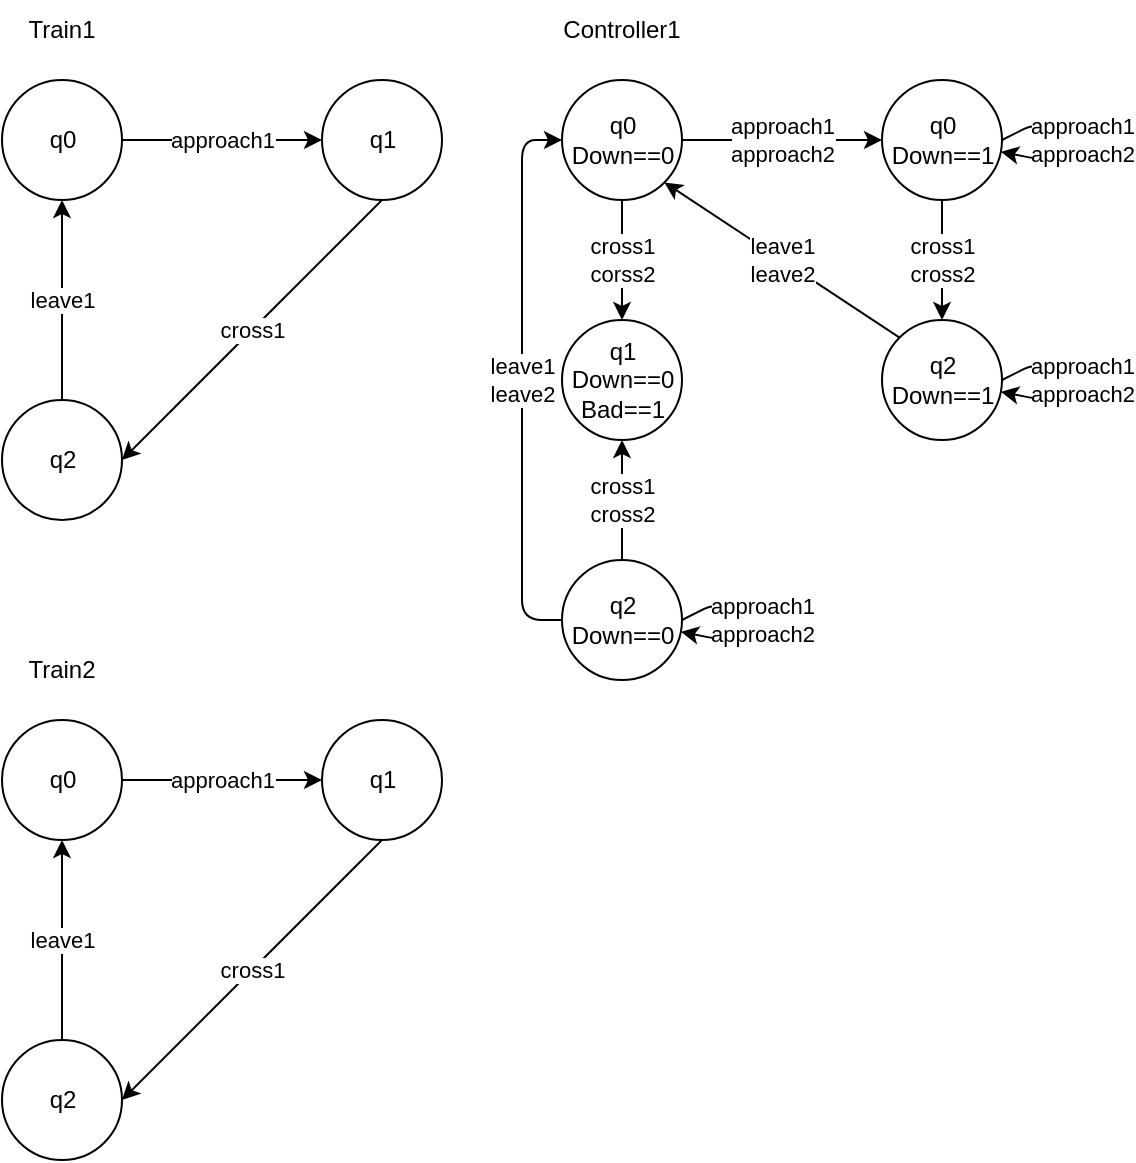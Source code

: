 <mxfile>
    <diagram id="Nii93QJuHP6GY2YIdgYS" name="Page-1">
        <mxGraphModel dx="578" dy="387" grid="1" gridSize="10" guides="1" tooltips="1" connect="1" arrows="1" fold="1" page="1" pageScale="1" pageWidth="850" pageHeight="1100" math="0" shadow="0">
            <root>
                <mxCell id="0"/>
                <mxCell id="1" parent="0"/>
                <mxCell id="6" value="approach1" style="edgeStyle=none;html=1;exitX=1;exitY=0.5;exitDx=0;exitDy=0;entryX=0;entryY=0.5;entryDx=0;entryDy=0;" parent="1" source="3" target="4" edge="1">
                    <mxGeometry relative="1" as="geometry"/>
                </mxCell>
                <mxCell id="3" value="q0" style="shape=ellipse;html=1;dashed=0;whitespace=wrap;aspect=fixed;perimeter=ellipsePerimeter;" parent="1" vertex="1">
                    <mxGeometry x="80" y="120" width="60" height="60" as="geometry"/>
                </mxCell>
                <mxCell id="7" value="cross1" style="edgeStyle=none;html=1;exitX=0.5;exitY=1;exitDx=0;exitDy=0;entryX=1;entryY=0.5;entryDx=0;entryDy=0;" parent="1" source="4" target="5" edge="1">
                    <mxGeometry relative="1" as="geometry"/>
                </mxCell>
                <mxCell id="4" value="q1" style="shape=ellipse;html=1;dashed=0;whitespace=wrap;aspect=fixed;perimeter=ellipsePerimeter;" parent="1" vertex="1">
                    <mxGeometry x="240" y="120" width="60" height="60" as="geometry"/>
                </mxCell>
                <mxCell id="8" value="leave1" style="edgeStyle=none;html=1;exitX=0.5;exitY=0;exitDx=0;exitDy=0;entryX=0.5;entryY=1;entryDx=0;entryDy=0;" parent="1" source="5" target="3" edge="1">
                    <mxGeometry relative="1" as="geometry"/>
                </mxCell>
                <mxCell id="5" value="q2" style="shape=ellipse;html=1;dashed=0;whitespace=wrap;aspect=fixed;perimeter=ellipsePerimeter;" parent="1" vertex="1">
                    <mxGeometry x="80" y="280" width="60" height="60" as="geometry"/>
                </mxCell>
                <mxCell id="10" value="Train1" style="text;html=1;strokeColor=none;fillColor=none;align=center;verticalAlign=middle;whiteSpace=wrap;rounded=0;" parent="1" vertex="1">
                    <mxGeometry x="80" y="80" width="60" height="30" as="geometry"/>
                </mxCell>
                <mxCell id="11" value="Controller1" style="text;html=1;strokeColor=none;fillColor=none;align=center;verticalAlign=middle;whiteSpace=wrap;rounded=0;" parent="1" vertex="1">
                    <mxGeometry x="360" y="80" width="60" height="30" as="geometry"/>
                </mxCell>
                <mxCell id="15" value="approach1&lt;br&gt;approach2" style="edgeStyle=none;html=1;exitX=1;exitY=0.5;exitDx=0;exitDy=0;" parent="1" source="12" target="13" edge="1">
                    <mxGeometry relative="1" as="geometry"/>
                </mxCell>
                <mxCell id="18" value="cross1&lt;br&gt;corss2" style="edgeStyle=none;html=1;exitX=0.5;exitY=1;exitDx=0;exitDy=0;entryX=0.5;entryY=0;entryDx=0;entryDy=0;" parent="1" source="12" target="17" edge="1">
                    <mxGeometry relative="1" as="geometry"/>
                </mxCell>
                <mxCell id="12" value="q0&lt;br&gt;Down==0" style="shape=ellipse;html=1;dashed=0;whitespace=wrap;aspect=fixed;perimeter=ellipsePerimeter;" parent="1" vertex="1">
                    <mxGeometry x="360" y="120" width="60" height="60" as="geometry"/>
                </mxCell>
                <mxCell id="16" value="cross1&lt;br&gt;cross2" style="edgeStyle=none;html=1;exitX=0.5;exitY=1;exitDx=0;exitDy=0;entryX=0.5;entryY=0;entryDx=0;entryDy=0;" parent="1" source="13" target="14" edge="1">
                    <mxGeometry relative="1" as="geometry"/>
                </mxCell>
                <mxCell id="13" value="q0&lt;br&gt;Down==1" style="shape=ellipse;html=1;dashed=0;whitespace=wrap;aspect=fixed;perimeter=ellipsePerimeter;" parent="1" vertex="1">
                    <mxGeometry x="520" y="120" width="60" height="60" as="geometry"/>
                </mxCell>
                <mxCell id="35" value="leave1&lt;br&gt;leave2" style="edgeStyle=none;html=1;exitX=0;exitY=0;exitDx=0;exitDy=0;entryX=1;entryY=1;entryDx=0;entryDy=0;" edge="1" parent="1" source="14" target="12">
                    <mxGeometry relative="1" as="geometry"/>
                </mxCell>
                <mxCell id="14" value="q2&lt;br&gt;Down==1" style="shape=ellipse;html=1;dashed=0;whitespace=wrap;aspect=fixed;perimeter=ellipsePerimeter;" parent="1" vertex="1">
                    <mxGeometry x="520" y="240" width="60" height="60" as="geometry"/>
                </mxCell>
                <mxCell id="17" value="q1&lt;br&gt;Down==0&lt;br&gt;Bad==1" style="shape=ellipse;html=1;dashed=0;whitespace=wrap;aspect=fixed;perimeter=ellipsePerimeter;" parent="1" vertex="1">
                    <mxGeometry x="360" y="240" width="60" height="60" as="geometry"/>
                </mxCell>
                <mxCell id="19" value="approach1&lt;br&gt;approach2" style="edgeStyle=none;html=1;exitX=1;exitY=0.5;exitDx=0;exitDy=0;" parent="1" source="14" target="14" edge="1">
                    <mxGeometry x="0.022" y="20" relative="1" as="geometry">
                        <mxPoint as="offset"/>
                    </mxGeometry>
                </mxCell>
                <mxCell id="21" value="cross1&lt;br&gt;cross2" style="edgeStyle=none;html=1;exitX=0;exitY=0.5;exitDx=0;exitDy=0;entryX=0.5;entryY=1;entryDx=0;entryDy=0;" parent="1" source="20" target="17" edge="1">
                    <mxGeometry relative="1" as="geometry"/>
                </mxCell>
                <mxCell id="25" value="leave1&lt;br&gt;leave2" style="edgeStyle=elbowEdgeStyle;html=1;exitX=0.5;exitY=1;exitDx=0;exitDy=0;entryX=0;entryY=0.5;entryDx=0;entryDy=0;" parent="1" source="20" target="12" edge="1">
                    <mxGeometry relative="1" as="geometry">
                        <Array as="points">
                            <mxPoint x="340" y="270"/>
                        </Array>
                    </mxGeometry>
                </mxCell>
                <mxCell id="20" value="q2&lt;br&gt;Down==0" style="shape=ellipse;html=1;dashed=0;whitespace=wrap;aspect=fixed;perimeter=ellipsePerimeter;direction=south;" parent="1" vertex="1">
                    <mxGeometry x="360" y="360" width="60" height="60" as="geometry"/>
                </mxCell>
                <mxCell id="24" value="approach1&lt;br&gt;approach2" style="edgeStyle=none;html=1;exitX=0.5;exitY=0;exitDx=0;exitDy=0;" parent="1" source="20" target="20" edge="1">
                    <mxGeometry x="0.022" y="20" relative="1" as="geometry">
                        <mxPoint x="480" y="350" as="sourcePoint"/>
                        <mxPoint x="530" y="380" as="targetPoint"/>
                        <mxPoint as="offset"/>
                    </mxGeometry>
                </mxCell>
                <mxCell id="28" value="approach1" style="edgeStyle=none;html=1;exitX=1;exitY=0.5;exitDx=0;exitDy=0;entryX=0;entryY=0.5;entryDx=0;entryDy=0;" parent="1" source="29" target="31" edge="1">
                    <mxGeometry relative="1" as="geometry"/>
                </mxCell>
                <mxCell id="29" value="q0" style="shape=ellipse;html=1;dashed=0;whitespace=wrap;aspect=fixed;perimeter=ellipsePerimeter;" parent="1" vertex="1">
                    <mxGeometry x="80" y="440" width="60" height="60" as="geometry"/>
                </mxCell>
                <mxCell id="30" value="cross1" style="edgeStyle=none;html=1;exitX=0.5;exitY=1;exitDx=0;exitDy=0;entryX=1;entryY=0.5;entryDx=0;entryDy=0;" parent="1" source="31" target="33" edge="1">
                    <mxGeometry relative="1" as="geometry"/>
                </mxCell>
                <mxCell id="31" value="q1" style="shape=ellipse;html=1;dashed=0;whitespace=wrap;aspect=fixed;perimeter=ellipsePerimeter;" parent="1" vertex="1">
                    <mxGeometry x="240" y="440" width="60" height="60" as="geometry"/>
                </mxCell>
                <mxCell id="32" value="leave1" style="edgeStyle=none;html=1;exitX=0.5;exitY=0;exitDx=0;exitDy=0;entryX=0.5;entryY=1;entryDx=0;entryDy=0;" parent="1" source="33" target="29" edge="1">
                    <mxGeometry relative="1" as="geometry"/>
                </mxCell>
                <mxCell id="33" value="q2" style="shape=ellipse;html=1;dashed=0;whitespace=wrap;aspect=fixed;perimeter=ellipsePerimeter;" parent="1" vertex="1">
                    <mxGeometry x="80" y="600" width="60" height="60" as="geometry"/>
                </mxCell>
                <mxCell id="34" value="Train2" style="text;html=1;strokeColor=none;fillColor=none;align=center;verticalAlign=middle;whiteSpace=wrap;rounded=0;" parent="1" vertex="1">
                    <mxGeometry x="80" y="400" width="60" height="30" as="geometry"/>
                </mxCell>
                <mxCell id="36" value="approach1&lt;br&gt;approach2" style="edgeStyle=none;html=1;exitX=1;exitY=0.5;exitDx=0;exitDy=0;" edge="1" parent="1" source="13" target="13">
                    <mxGeometry x="0.022" y="20" relative="1" as="geometry">
                        <mxPoint as="offset"/>
                        <mxPoint x="590" y="280" as="sourcePoint"/>
                        <mxPoint x="589.417" y="285.883" as="targetPoint"/>
                    </mxGeometry>
                </mxCell>
            </root>
        </mxGraphModel>
    </diagram>
</mxfile>